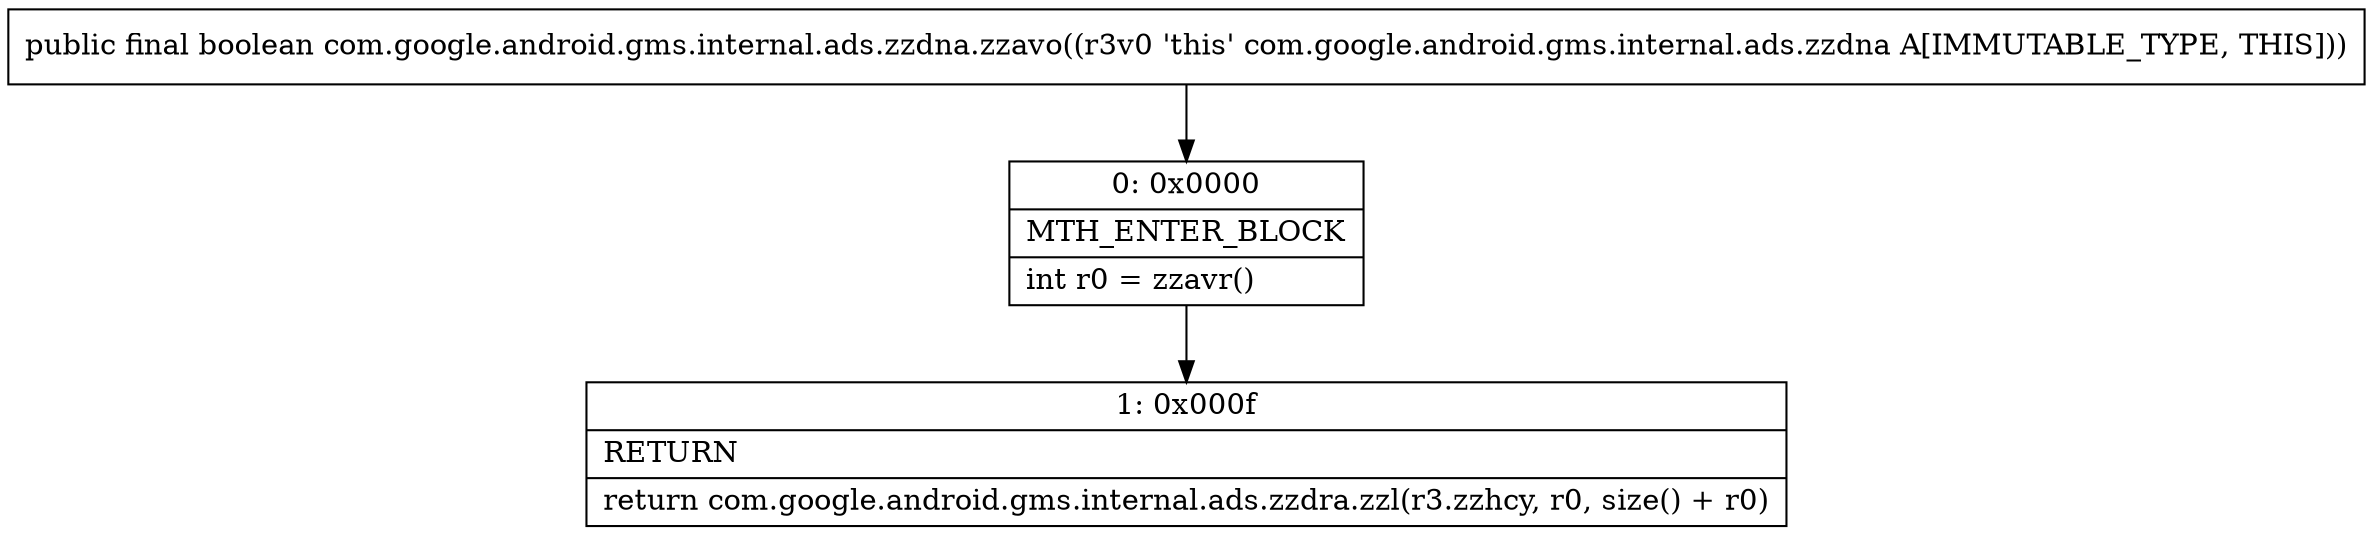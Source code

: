 digraph "CFG forcom.google.android.gms.internal.ads.zzdna.zzavo()Z" {
Node_0 [shape=record,label="{0\:\ 0x0000|MTH_ENTER_BLOCK\l|int r0 = zzavr()\l}"];
Node_1 [shape=record,label="{1\:\ 0x000f|RETURN\l|return com.google.android.gms.internal.ads.zzdra.zzl(r3.zzhcy, r0, size() + r0)\l}"];
MethodNode[shape=record,label="{public final boolean com.google.android.gms.internal.ads.zzdna.zzavo((r3v0 'this' com.google.android.gms.internal.ads.zzdna A[IMMUTABLE_TYPE, THIS])) }"];
MethodNode -> Node_0;
Node_0 -> Node_1;
}

